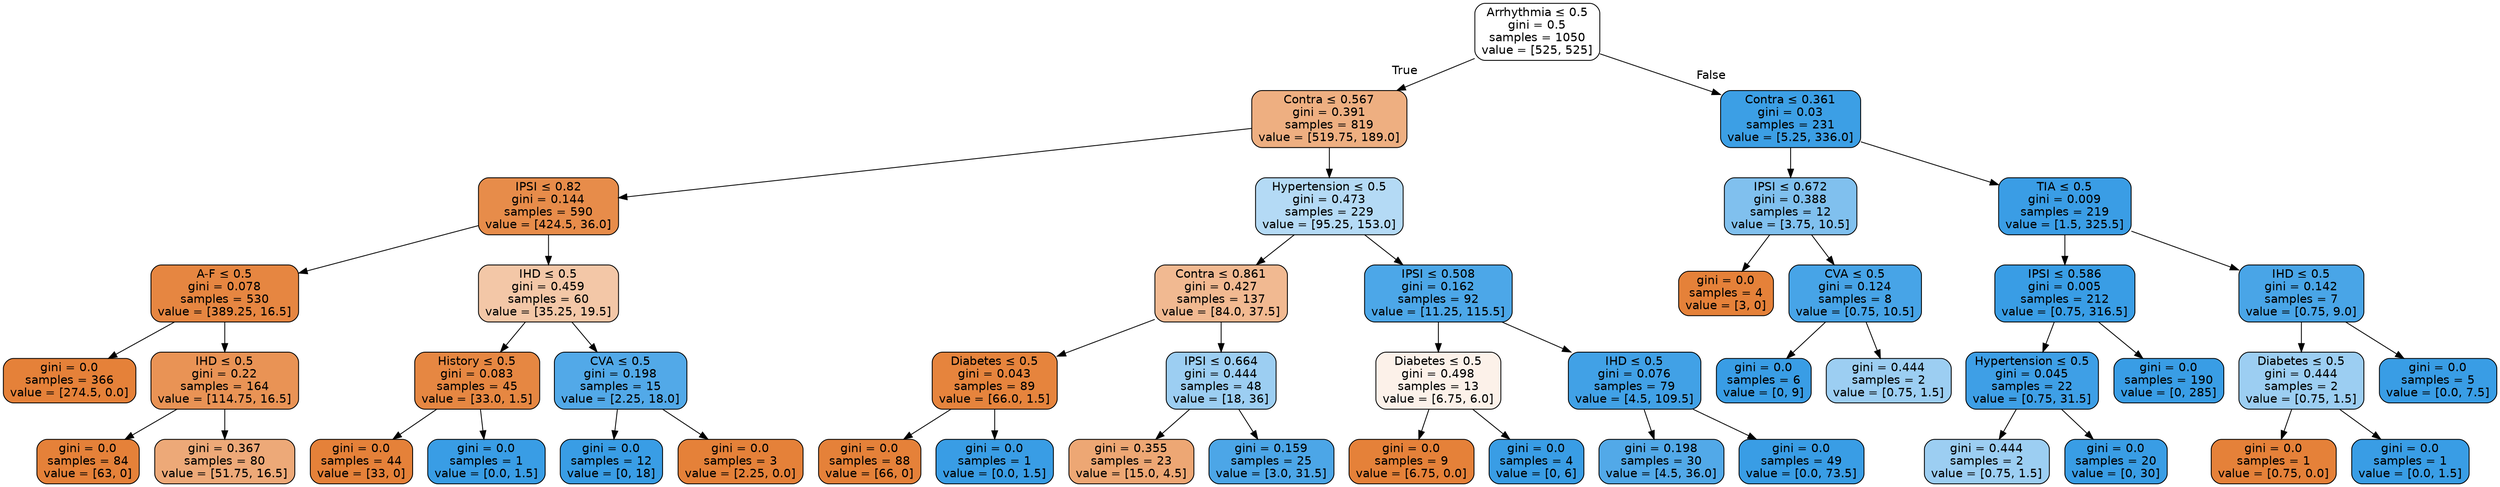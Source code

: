digraph Tree {
node [shape=box, style="filled, rounded", color="black", fontname=helvetica] ;
edge [fontname=helvetica] ;
0 [label=<Arrhythmia &le; 0.5<br/>gini = 0.5<br/>samples = 1050<br/>value = [525, 525]>, fillcolor="#ffffff"] ;
1 [label=<Contra &le; 0.567<br/>gini = 0.391<br/>samples = 819<br/>value = [519.75, 189.0]>, fillcolor="#eeaf81"] ;
0 -> 1 [labeldistance=2.5, labelangle=45, headlabel="True"] ;
2 [label=<IPSI &le; 0.82<br/>gini = 0.144<br/>samples = 590<br/>value = [424.5, 36.0]>, fillcolor="#e78c4a"] ;
1 -> 2 ;
3 [label=<A-F &le; 0.5<br/>gini = 0.078<br/>samples = 530<br/>value = [389.25, 16.5]>, fillcolor="#e68641"] ;
2 -> 3 ;
4 [label=<gini = 0.0<br/>samples = 366<br/>value = [274.5, 0.0]>, fillcolor="#e58139"] ;
3 -> 4 ;
5 [label=<IHD &le; 0.5<br/>gini = 0.22<br/>samples = 164<br/>value = [114.75, 16.5]>, fillcolor="#e99355"] ;
3 -> 5 ;
6 [label=<gini = 0.0<br/>samples = 84<br/>value = [63, 0]>, fillcolor="#e58139"] ;
5 -> 6 ;
7 [label=<gini = 0.367<br/>samples = 80<br/>value = [51.75, 16.5]>, fillcolor="#eda978"] ;
5 -> 7 ;
8 [label=<IHD &le; 0.5<br/>gini = 0.459<br/>samples = 60<br/>value = [35.25, 19.5]>, fillcolor="#f3c7a7"] ;
2 -> 8 ;
9 [label=<History &le; 0.5<br/>gini = 0.083<br/>samples = 45<br/>value = [33.0, 1.5]>, fillcolor="#e68742"] ;
8 -> 9 ;
10 [label=<gini = 0.0<br/>samples = 44<br/>value = [33, 0]>, fillcolor="#e58139"] ;
9 -> 10 ;
11 [label=<gini = 0.0<br/>samples = 1<br/>value = [0.0, 1.5]>, fillcolor="#399de5"] ;
9 -> 11 ;
12 [label=<CVA &le; 0.5<br/>gini = 0.198<br/>samples = 15<br/>value = [2.25, 18.0]>, fillcolor="#52a9e8"] ;
8 -> 12 ;
13 [label=<gini = 0.0<br/>samples = 12<br/>value = [0, 18]>, fillcolor="#399de5"] ;
12 -> 13 ;
14 [label=<gini = 0.0<br/>samples = 3<br/>value = [2.25, 0.0]>, fillcolor="#e58139"] ;
12 -> 14 ;
15 [label=<Hypertension &le; 0.5<br/>gini = 0.473<br/>samples = 229<br/>value = [95.25, 153.0]>, fillcolor="#b4daf5"] ;
1 -> 15 ;
16 [label=<Contra &le; 0.861<br/>gini = 0.427<br/>samples = 137<br/>value = [84.0, 37.5]>, fillcolor="#f1b991"] ;
15 -> 16 ;
17 [label=<Diabetes &le; 0.5<br/>gini = 0.043<br/>samples = 89<br/>value = [66.0, 1.5]>, fillcolor="#e6843d"] ;
16 -> 17 ;
18 [label=<gini = 0.0<br/>samples = 88<br/>value = [66, 0]>, fillcolor="#e58139"] ;
17 -> 18 ;
19 [label=<gini = 0.0<br/>samples = 1<br/>value = [0.0, 1.5]>, fillcolor="#399de5"] ;
17 -> 19 ;
20 [label=<IPSI &le; 0.664<br/>gini = 0.444<br/>samples = 48<br/>value = [18, 36]>, fillcolor="#9ccef2"] ;
16 -> 20 ;
21 [label=<gini = 0.355<br/>samples = 23<br/>value = [15.0, 4.5]>, fillcolor="#eda774"] ;
20 -> 21 ;
22 [label=<gini = 0.159<br/>samples = 25<br/>value = [3.0, 31.5]>, fillcolor="#4ca6e7"] ;
20 -> 22 ;
23 [label=<IPSI &le; 0.508<br/>gini = 0.162<br/>samples = 92<br/>value = [11.25, 115.5]>, fillcolor="#4ca7e8"] ;
15 -> 23 ;
24 [label=<Diabetes &le; 0.5<br/>gini = 0.498<br/>samples = 13<br/>value = [6.75, 6.0]>, fillcolor="#fcf1e9"] ;
23 -> 24 ;
25 [label=<gini = 0.0<br/>samples = 9<br/>value = [6.75, 0.0]>, fillcolor="#e58139"] ;
24 -> 25 ;
26 [label=<gini = 0.0<br/>samples = 4<br/>value = [0, 6]>, fillcolor="#399de5"] ;
24 -> 26 ;
27 [label=<IHD &le; 0.5<br/>gini = 0.076<br/>samples = 79<br/>value = [4.5, 109.5]>, fillcolor="#41a1e6"] ;
23 -> 27 ;
28 [label=<gini = 0.198<br/>samples = 30<br/>value = [4.5, 36.0]>, fillcolor="#52a9e8"] ;
27 -> 28 ;
29 [label=<gini = 0.0<br/>samples = 49<br/>value = [0.0, 73.5]>, fillcolor="#399de5"] ;
27 -> 29 ;
30 [label=<Contra &le; 0.361<br/>gini = 0.03<br/>samples = 231<br/>value = [5.25, 336.0]>, fillcolor="#3c9fe5"] ;
0 -> 30 [labeldistance=2.5, labelangle=-45, headlabel="False"] ;
31 [label=<IPSI &le; 0.672<br/>gini = 0.388<br/>samples = 12<br/>value = [3.75, 10.5]>, fillcolor="#80c0ee"] ;
30 -> 31 ;
32 [label=<gini = 0.0<br/>samples = 4<br/>value = [3, 0]>, fillcolor="#e58139"] ;
31 -> 32 ;
33 [label=<CVA &le; 0.5<br/>gini = 0.124<br/>samples = 8<br/>value = [0.75, 10.5]>, fillcolor="#47a4e7"] ;
31 -> 33 ;
34 [label=<gini = 0.0<br/>samples = 6<br/>value = [0, 9]>, fillcolor="#399de5"] ;
33 -> 34 ;
35 [label=<gini = 0.444<br/>samples = 2<br/>value = [0.75, 1.5]>, fillcolor="#9ccef2"] ;
33 -> 35 ;
36 [label=<TIA &le; 0.5<br/>gini = 0.009<br/>samples = 219<br/>value = [1.5, 325.5]>, fillcolor="#3a9de5"] ;
30 -> 36 ;
37 [label=<IPSI &le; 0.586<br/>gini = 0.005<br/>samples = 212<br/>value = [0.75, 316.5]>, fillcolor="#399de5"] ;
36 -> 37 ;
38 [label=<Hypertension &le; 0.5<br/>gini = 0.045<br/>samples = 22<br/>value = [0.75, 31.5]>, fillcolor="#3e9fe6"] ;
37 -> 38 ;
39 [label=<gini = 0.444<br/>samples = 2<br/>value = [0.75, 1.5]>, fillcolor="#9ccef2"] ;
38 -> 39 ;
40 [label=<gini = 0.0<br/>samples = 20<br/>value = [0, 30]>, fillcolor="#399de5"] ;
38 -> 40 ;
41 [label=<gini = 0.0<br/>samples = 190<br/>value = [0, 285]>, fillcolor="#399de5"] ;
37 -> 41 ;
42 [label=<IHD &le; 0.5<br/>gini = 0.142<br/>samples = 7<br/>value = [0.75, 9.0]>, fillcolor="#49a5e7"] ;
36 -> 42 ;
43 [label=<Diabetes &le; 0.5<br/>gini = 0.444<br/>samples = 2<br/>value = [0.75, 1.5]>, fillcolor="#9ccef2"] ;
42 -> 43 ;
44 [label=<gini = 0.0<br/>samples = 1<br/>value = [0.75, 0.0]>, fillcolor="#e58139"] ;
43 -> 44 ;
45 [label=<gini = 0.0<br/>samples = 1<br/>value = [0.0, 1.5]>, fillcolor="#399de5"] ;
43 -> 45 ;
46 [label=<gini = 0.0<br/>samples = 5<br/>value = [0.0, 7.5]>, fillcolor="#399de5"] ;
42 -> 46 ;
}